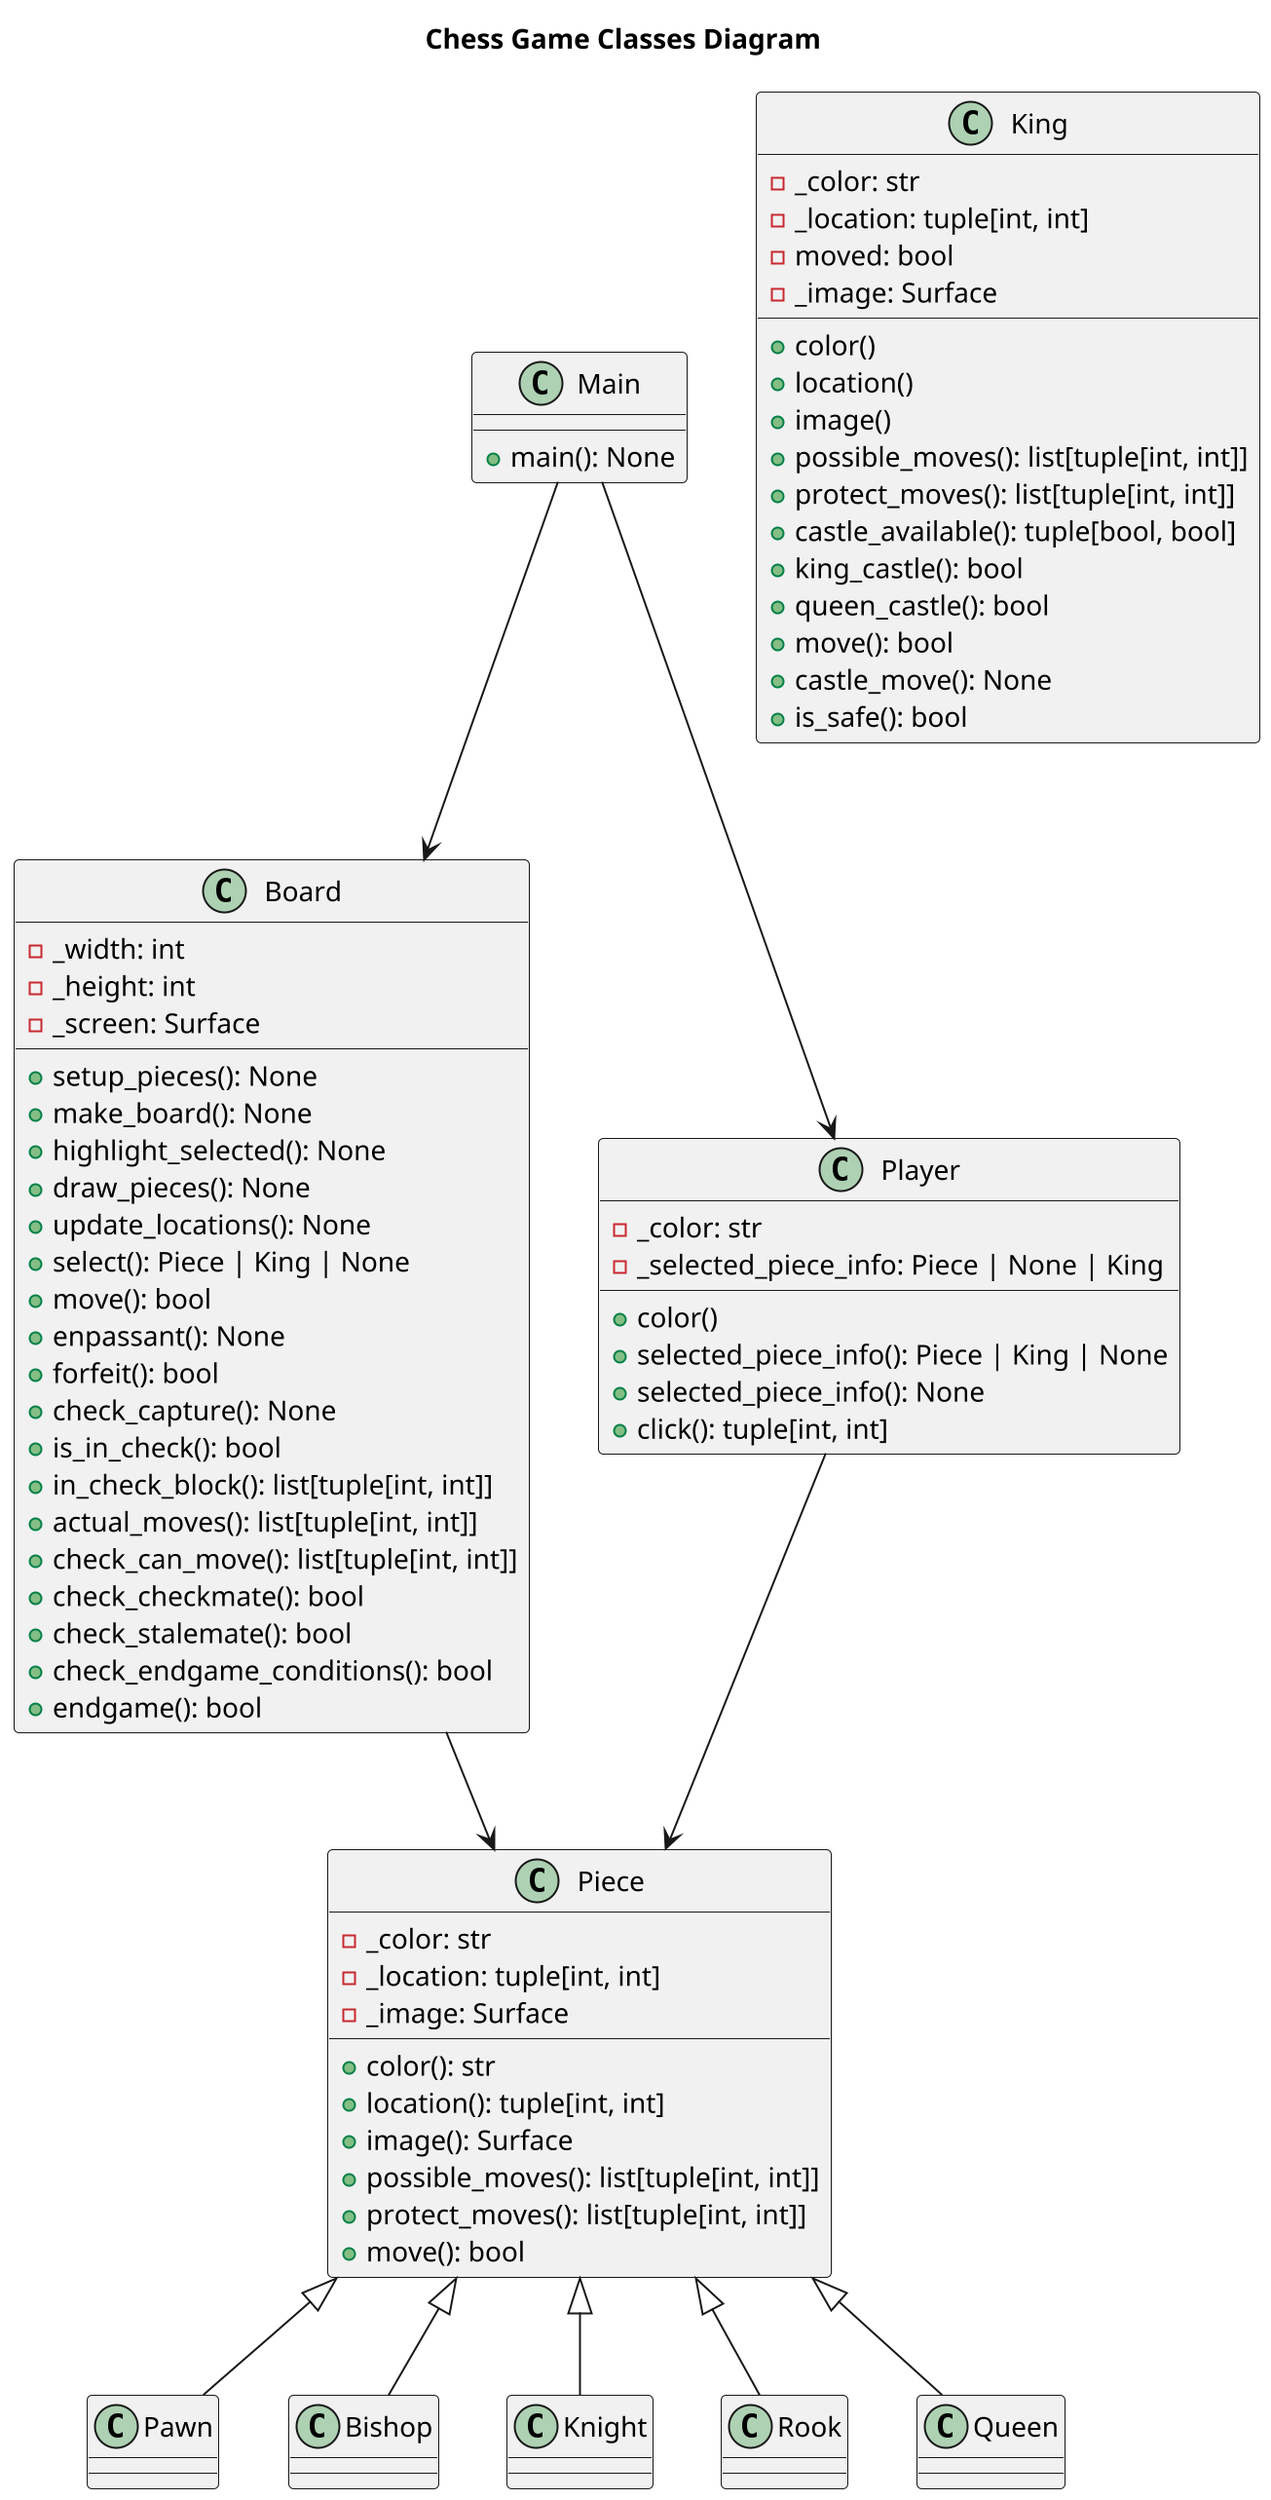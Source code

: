 @startuml Chess Game Classes Diagram
scale 2
title "Chess Game Classes Diagram"
class Main {
    + main(): None
}

class Board {
    - _width: int
    - _height: int
    - _screen: Surface
    + setup_pieces(): None
    + make_board(): None
    + highlight_selected(): None
    + draw_pieces(): None
    + update_locations(): None
    + select(): Piece | King | None
    + move(): bool
    + enpassant(): None
    + forfeit(): bool
    + check_capture(): None
    + is_in_check(): bool
    + in_check_block(): list[tuple[int, int]]
    + actual_moves(): list[tuple[int, int]]
    + check_can_move(): list[tuple[int, int]]
    + check_checkmate(): bool
    + check_stalemate(): bool
    + check_endgame_conditions(): bool
    + endgame(): bool
}

class Piece {
    - _color: str
    - _location: tuple[int, int]
    - _image: Surface
    + color(): str
    + location(): tuple[int, int]
    + image(): Surface
    + possible_moves(): list[tuple[int, int]]
    + protect_moves(): list[tuple[int, int]]
    + move(): bool
}

class Pawn
class Bishop
class Knight
class Rook
class Queen

class King {
    - _color: str
    - _location: tuple[int, int]
    - moved: bool
    - _image: Surface
    + color()
    + location()
    + image()
    + possible_moves(): list[tuple[int, int]]
    + protect_moves(): list[tuple[int, int]]
    + castle_available(): tuple[bool, bool]
    + king_castle(): bool
    + queen_castle(): bool
    + move(): bool
    + castle_move(): None
    + is_safe(): bool
}

class Player {
    - _color: str
    - _selected_piece_info: Piece | None | King
    + color()
    + selected_piece_info(): Piece | King | None
    + selected_piece_info(): None
    + click(): tuple[int, int]
}

Main --> Board
Main --> Player

Board --> Piece
Player --> Piece

Piece <|-- Pawn
Piece <|-- Bishop
Piece <|-- Knight
Piece <|-- Rook
Piece <|-- Queen

@enduml